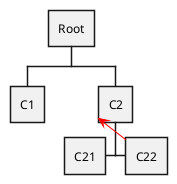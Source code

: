 {
  "sha1": "e7was3wdivn025ho2nxvtc33weq8hr6",
  "insertion": {
    "when": "2025-10-01T18:22:56.764Z",
    "url": "https://github.com/plantuml/plantuml/issues/2363",
    "user": "The-Lum"
  }
}
@startwbs
* Root
** C1
**(c2) C2
***< C21
***(c22) C22

c22 -> c2 #red
@endwbs
